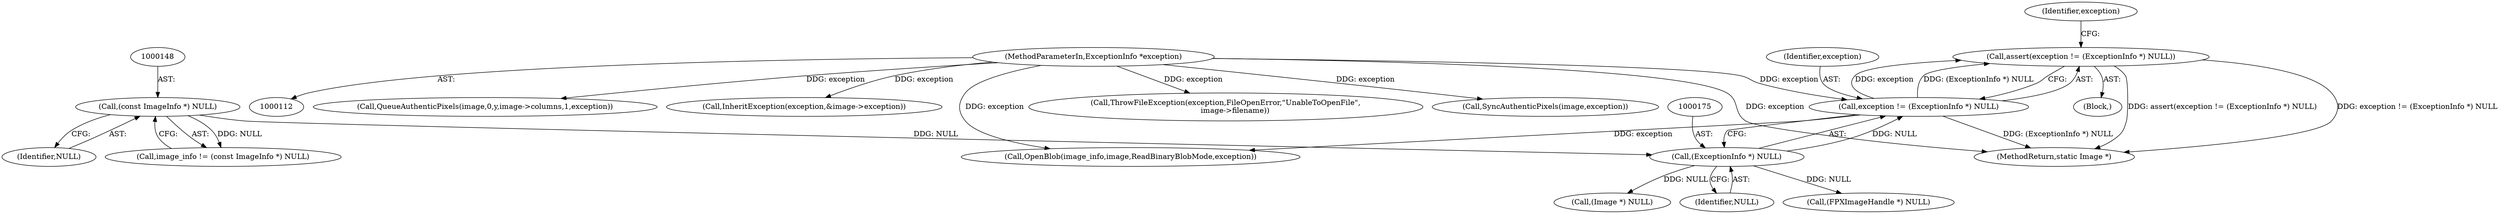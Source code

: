 digraph "0_ImageMagick_f6e9d0d9955e85bdd7540b251cd50d598dacc5e6_19@API" {
"1000171" [label="(Call,assert(exception != (ExceptionInfo *) NULL))"];
"1000172" [label="(Call,exception != (ExceptionInfo *) NULL)"];
"1000114" [label="(MethodParameterIn,ExceptionInfo *exception)"];
"1000174" [label="(Call,(ExceptionInfo *) NULL)"];
"1000147" [label="(Call,(const ImageInfo *) NULL)"];
"1000204" [label="(Call,(Image *) NULL)"];
"1000171" [label="(Call,assert(exception != (ExceptionInfo *) NULL))"];
"1000149" [label="(Identifier,NULL)"];
"1000176" [label="(Identifier,NULL)"];
"1000147" [label="(Call,(const ImageInfo *) NULL)"];
"1000933" [label="(Call,QueueAuthenticPixels(image,0,y,image->columns,1,exception))"];
"1000691" [label="(Call,InheritException(exception,&image->exception))"];
"1000180" [label="(Identifier,exception)"];
"1000189" [label="(Call,OpenBlob(image_info,image,ReadBinaryBlobMode,exception))"];
"1001229" [label="(MethodReturn,static Image *)"];
"1000114" [label="(MethodParameterIn,ExceptionInfo *exception)"];
"1000272" [label="(Call,ThrowFileException(exception,FileOpenError,\"UnableToOpenFile\",\n        image->filename))"];
"1000115" [label="(Block,)"];
"1001194" [label="(Call,SyncAuthenticPixels(image,exception))"];
"1000173" [label="(Identifier,exception)"];
"1000246" [label="(Call,(FPXImageHandle *) NULL)"];
"1000145" [label="(Call,image_info != (const ImageInfo *) NULL)"];
"1000172" [label="(Call,exception != (ExceptionInfo *) NULL)"];
"1000174" [label="(Call,(ExceptionInfo *) NULL)"];
"1000171" -> "1000115"  [label="AST: "];
"1000171" -> "1000172"  [label="CFG: "];
"1000172" -> "1000171"  [label="AST: "];
"1000180" -> "1000171"  [label="CFG: "];
"1000171" -> "1001229"  [label="DDG: exception != (ExceptionInfo *) NULL"];
"1000171" -> "1001229"  [label="DDG: assert(exception != (ExceptionInfo *) NULL)"];
"1000172" -> "1000171"  [label="DDG: exception"];
"1000172" -> "1000171"  [label="DDG: (ExceptionInfo *) NULL"];
"1000172" -> "1000174"  [label="CFG: "];
"1000173" -> "1000172"  [label="AST: "];
"1000174" -> "1000172"  [label="AST: "];
"1000172" -> "1001229"  [label="DDG: (ExceptionInfo *) NULL"];
"1000114" -> "1000172"  [label="DDG: exception"];
"1000174" -> "1000172"  [label="DDG: NULL"];
"1000172" -> "1000189"  [label="DDG: exception"];
"1000114" -> "1000112"  [label="AST: "];
"1000114" -> "1001229"  [label="DDG: exception"];
"1000114" -> "1000189"  [label="DDG: exception"];
"1000114" -> "1000272"  [label="DDG: exception"];
"1000114" -> "1000691"  [label="DDG: exception"];
"1000114" -> "1000933"  [label="DDG: exception"];
"1000114" -> "1001194"  [label="DDG: exception"];
"1000174" -> "1000176"  [label="CFG: "];
"1000175" -> "1000174"  [label="AST: "];
"1000176" -> "1000174"  [label="AST: "];
"1000147" -> "1000174"  [label="DDG: NULL"];
"1000174" -> "1000204"  [label="DDG: NULL"];
"1000174" -> "1000246"  [label="DDG: NULL"];
"1000147" -> "1000145"  [label="AST: "];
"1000147" -> "1000149"  [label="CFG: "];
"1000148" -> "1000147"  [label="AST: "];
"1000149" -> "1000147"  [label="AST: "];
"1000145" -> "1000147"  [label="CFG: "];
"1000147" -> "1000145"  [label="DDG: NULL"];
}

